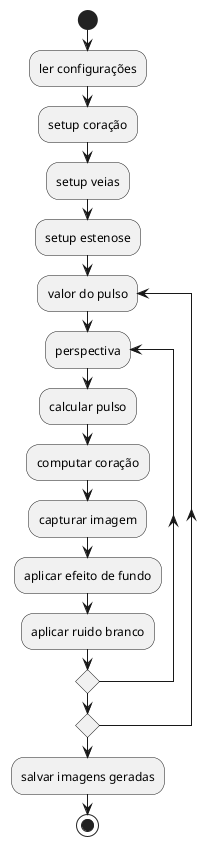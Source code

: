 @startuml activityDiagram

start

:ler configurações;
:setup coração;
:setup veias;
:setup estenose;

repeat :valor do pulso
    repeat :perspectiva
        :calcular pulso;
        :computar coração;
        :capturar imagem;
        :aplicar efeito de fundo;
        :aplicar ruido branco;
    repeat while
repeat while

:salvar imagens geradas;

stop

@enduml